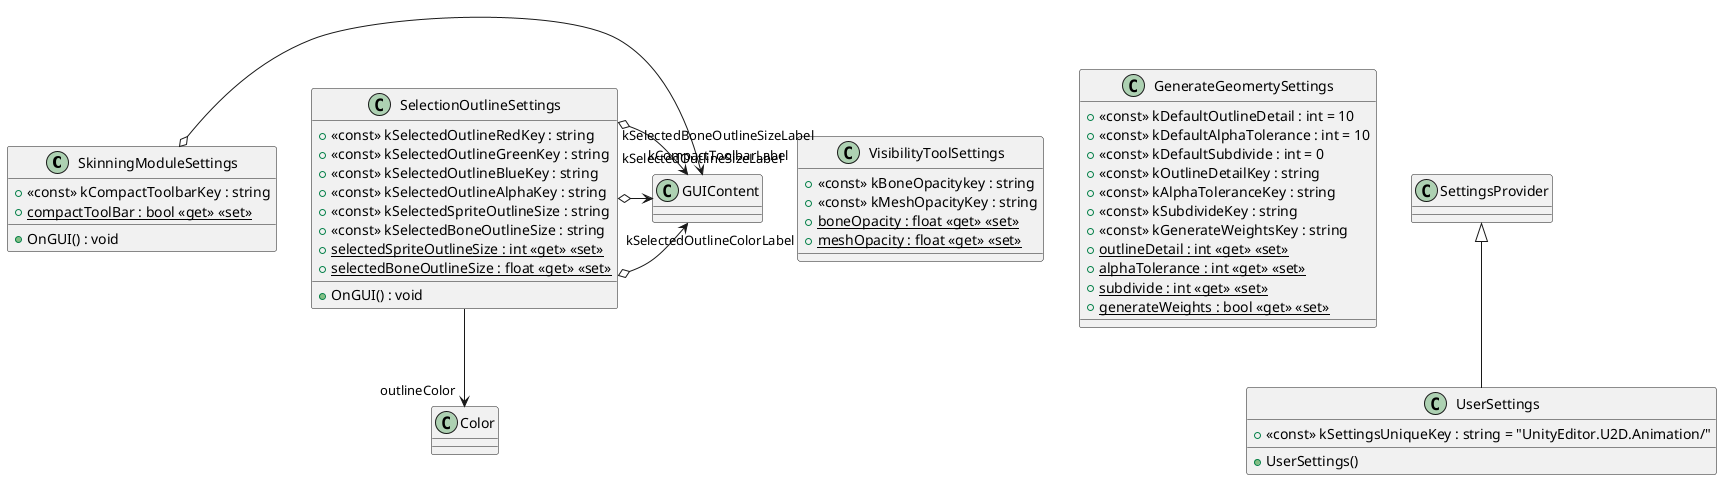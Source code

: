 @startuml
class SkinningModuleSettings {
    + <<const>> kCompactToolbarKey : string
    + {static} compactToolBar : bool <<get>> <<set>>
    + OnGUI() : void
}
class VisibilityToolSettings {
    + <<const>> kBoneOpacitykey : string
    + <<const>> kMeshOpacityKey : string
    + {static} boneOpacity : float <<get>> <<set>>
    + {static} meshOpacity : float <<get>> <<set>>
}
class GenerateGeomertySettings {
    + <<const>> kDefaultOutlineDetail : int = 10
    + <<const>> kDefaultAlphaTolerance : int = 10
    + <<const>> kDefaultSubdivide : int = 0
    + <<const>> kOutlineDetailKey : string
    + <<const>> kAlphaToleranceKey : string
    + <<const>> kSubdivideKey : string
    + <<const>> kGenerateWeightsKey : string
    + {static} outlineDetail : int <<get>> <<set>>
    + {static} alphaTolerance : int <<get>> <<set>>
    + {static} subdivide : int <<get>> <<set>>
    + {static} generateWeights : bool <<get>> <<set>>
}
class SelectionOutlineSettings {
    + <<const>> kSelectedOutlineRedKey : string
    + <<const>> kSelectedOutlineGreenKey : string
    + <<const>> kSelectedOutlineBlueKey : string
    + <<const>> kSelectedOutlineAlphaKey : string
    + <<const>> kSelectedSpriteOutlineSize : string
    + <<const>> kSelectedBoneOutlineSize : string
    + {static} selectedSpriteOutlineSize : int <<get>> <<set>>
    + {static} selectedBoneOutlineSize : float <<get>> <<set>>
    + OnGUI() : void
}
class UserSettings {
    + <<const>> kSettingsUniqueKey : string = "UnityEditor.U2D.Animation/"
    + UserSettings()
}
SkinningModuleSettings o-> "kCompactToolbarLabel" GUIContent
SelectionOutlineSettings o-> "kSelectedOutlineColorLabel" GUIContent
SelectionOutlineSettings o-> "kSelectedOutlineSizeLabel" GUIContent
SelectionOutlineSettings o-> "kSelectedBoneOutlineSizeLabel" GUIContent
SelectionOutlineSettings --> "outlineColor" Color
SettingsProvider <|-- UserSettings
@enduml
